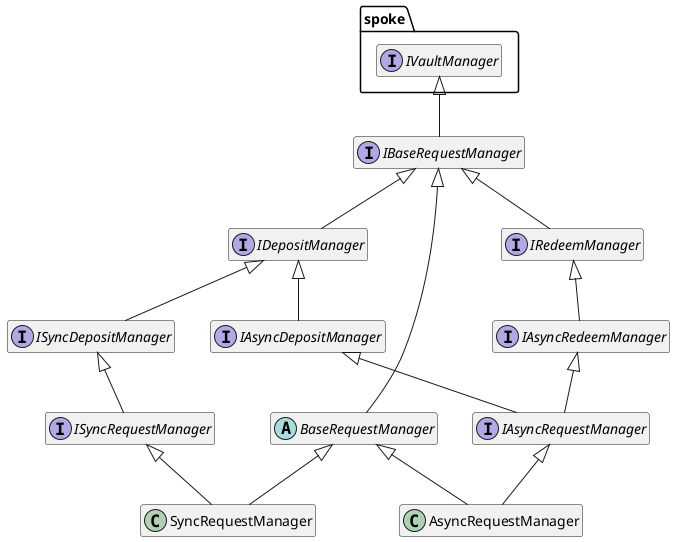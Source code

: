 @startuml
hide empty members

package spoke {
    interface IVaultManager
}

interface IBaseRequestManager

interface IDepositManager
interface IRedeemManager

interface IAsyncDepositManager
interface ISyncDepositManager
interface IAsyncRedeemManager

interface IAsyncRequestManager
interface ISyncRequestManager

IBaseRequestManager -up-|> IVaultManager
IDepositManager -up-|> IBaseRequestManager
IRedeemManager -up-|> IBaseRequestManager

IAsyncDepositManager -up-|> IDepositManager
ISyncDepositManager -up-|> IDepositManager
IAsyncRedeemManager -up-|> IRedeemManager

IAsyncRequestManager -up-|> IAsyncDepositManager
IAsyncRequestManager -up-|> IAsyncRedeemManager

ISyncRequestManager -up-|> ISyncDepositManager

abstract BaseRequestManager
class AsyncRequestManager
class SyncRequestManager

AsyncRequestManager -up-|> BaseRequestManager
SyncRequestManager -up-|> BaseRequestManager

BaseRequestManager -up-|> IBaseRequestManager
AsyncRequestManager -up-|> IAsyncRequestManager
SyncRequestManager -up-|> ISyncRequestManager

@enduml
